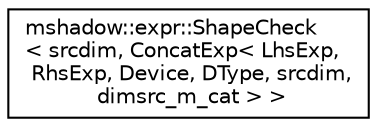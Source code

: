 digraph "Graphical Class Hierarchy"
{
 // LATEX_PDF_SIZE
  edge [fontname="Helvetica",fontsize="10",labelfontname="Helvetica",labelfontsize="10"];
  node [fontname="Helvetica",fontsize="10",shape=record];
  rankdir="LR";
  Node0 [label="mshadow::expr::ShapeCheck\l\< srcdim, ConcatExp\< LhsExp,\l RhsExp, Device, DType, srcdim,\l dimsrc_m_cat \> \>",height=0.2,width=0.4,color="black", fillcolor="white", style="filled",URL="$structmshadow_1_1expr_1_1ShapeCheck_3_01srcdim_00_01ConcatExp_3_01LhsExp_00_01RhsExp_00_01Device0290feb40dfe37ce4792172b8d3dbfb0.html",tooltip=" "];
}
